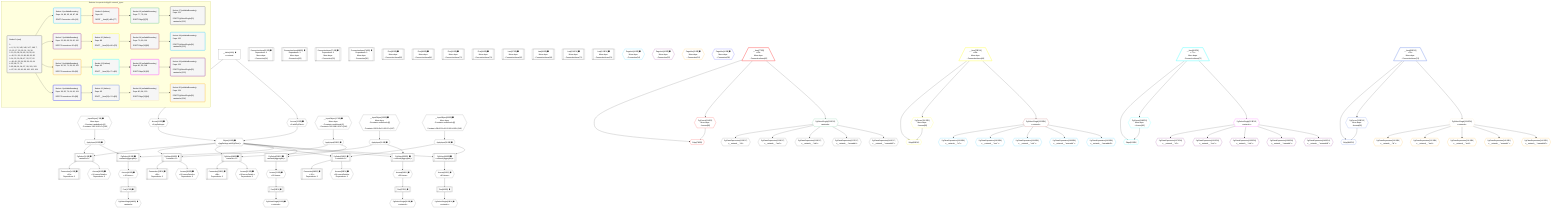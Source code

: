 %%{init: {'themeVariables': { 'fontSize': '12px'}}}%%
graph TD
    classDef path fill:#eee,stroke:#000,color:#000
    classDef plan fill:#fff,stroke-width:1px,color:#000
    classDef itemplan fill:#fff,stroke-width:2px,color:#000
    classDef unbatchedplan fill:#dff,stroke-width:1px,color:#000
    classDef sideeffectplan fill:#fcc,stroke-width:2px,color:#000
    classDef bucket fill:#f6f6f6,color:#000,stroke-width:2px,text-align:left

    subgraph "Buckets for queries/v4/pg11.network_types"
    Bucket0("Bucket 0 (root)<br /><br />1: <br />ᐳ: 6, 11, 12, 145, 146, 147, 148, 7, 13, 15, 17, 23, 25, 31, 33, 39<br />2: 10, 20, 28, 36, 45, 50, 55, 60<br />ᐳ: 46, 51, 56, 61, 86, 89, 92, 95<br />3: 14, 22, 30, 38, 47, 52, 57, 62<br />ᐳ: 48, 49, 53, 54, 58, 59, 63, 64<br />4: 65, 68, 71, 74<br />5: 85, 88, 91, 94, 97, 99, 101, 103<br />ᐳ: 87, 90, 93, 96, 98, 100, 102, 104"):::bucket
    Bucket1("Bucket 1 (nullableBoundary)<br />Deps: 14, 86, 65, 49, 87, 98<br /><br />ROOT Connectionᐸ10ᐳ[14]"):::bucket
    Bucket2("Bucket 2 (nullableBoundary)<br />Deps: 22, 89, 68, 54, 90, 100<br /><br />ROOT Connectionᐸ20ᐳ[22]"):::bucket
    Bucket3("Bucket 3 (nullableBoundary)<br />Deps: 30, 92, 71, 59, 93, 102<br /><br />ROOT Connectionᐸ28ᐳ[30]"):::bucket
    Bucket4("Bucket 4 (nullableBoundary)<br />Deps: 38, 95, 74, 64, 96, 104<br /><br />ROOT Connectionᐸ36ᐳ[38]"):::bucket
    Bucket9("Bucket 9 (listItem)<br />Deps: 86<br /><br />ROOT __Item{9}ᐸ65ᐳ[77]"):::bucket
    Bucket10("Bucket 10 (listItem)<br />Deps: 89<br /><br />ROOT __Item{10}ᐸ68ᐳ[79]"):::bucket
    Bucket11("Bucket 11 (listItem)<br />Deps: 92<br /><br />ROOT __Item{11}ᐸ71ᐳ[81]"):::bucket
    Bucket12("Bucket 12 (listItem)<br />Deps: 95<br /><br />ROOT __Item{12}ᐸ74ᐳ[83]"):::bucket
    Bucket13("Bucket 13 (nullableBoundary)<br />Deps: 77, 78, 114<br /><br />ROOT Edge{9}[78]"):::bucket
    Bucket14("Bucket 14 (nullableBoundary)<br />Deps: 79, 80, 116<br /><br />ROOT Edge{10}[80]"):::bucket
    Bucket15("Bucket 15 (nullableBoundary)<br />Deps: 81, 82, 118<br /><br />ROOT Edge{11}[82]"):::bucket
    Bucket16("Bucket 16 (nullableBoundary)<br />Deps: 83, 84, 120<br /><br />ROOT Edge{12}[84]"):::bucket
    Bucket17("Bucket 17 (nullableBoundary)<br />Deps: 121<br /><br />ROOT PgSelectSingle{13}ᐸnetworkᐳ[121]"):::bucket
    Bucket18("Bucket 18 (nullableBoundary)<br />Deps: 122<br /><br />ROOT PgSelectSingle{14}ᐸnetworkᐳ[122]"):::bucket
    Bucket19("Bucket 19 (nullableBoundary)<br />Deps: 123<br /><br />ROOT PgSelectSingle{15}ᐸnetworkᐳ[123]"):::bucket
    Bucket20("Bucket 20 (nullableBoundary)<br />Deps: 124<br /><br />ROOT PgSelectSingle{16}ᐸnetworkᐳ[124]"):::bucket
    end
    Bucket0 --> Bucket1 & Bucket2 & Bucket3 & Bucket4
    Bucket1 --> Bucket9
    Bucket2 --> Bucket10
    Bucket3 --> Bucket11
    Bucket4 --> Bucket12
    Bucket9 --> Bucket13
    Bucket10 --> Bucket14
    Bucket11 --> Bucket15
    Bucket12 --> Bucket16
    Bucket13 --> Bucket17
    Bucket14 --> Bucket18
    Bucket15 --> Bucket19
    Bucket16 --> Bucket20

    %% plan dependencies
    __InputObject7{{"__InputObject[7∈0] ➊<br />More deps:<br />- Constantᐸundefinedᐳ[6]<br />- Constantᐸ'192.168.0.0'ᐳ[145]"}}:::plan
    PgSelect10[["PgSelect[10∈0] ➊<br />ᐸnetwork+1ᐳ"]]:::plan
    Object13{{"Object[13∈0] ➊<br />ᐸ{pgSettings,withPgClient}ᐳ"}}:::plan
    ApplyInput15{{"ApplyInput[15∈0] ➊"}}:::plan
    Object13 & ApplyInput15 --> PgSelect10
    Access11{{"Access[11∈0] ➊<br />ᐸ2.pgSettingsᐳ"}}:::plan
    Access12{{"Access[12∈0] ➊<br />ᐸ2.withPgClientᐳ"}}:::plan
    Access11 & Access12 --> Object13
    __InputObject17{{"__InputObject[17∈0] ➊<br />More deps:<br />- Constantᐸundefinedᐳ[6]<br />- Constantᐸ'192.168.0.0/16'ᐳ[146]"}}:::plan
    PgSelect20[["PgSelect[20∈0] ➊<br />ᐸnetwork+1ᐳ"]]:::plan
    ApplyInput23{{"ApplyInput[23∈0] ➊"}}:::plan
    Object13 & ApplyInput23 --> PgSelect20
    __InputObject25{{"__InputObject[25∈0] ➊<br />More deps:<br />- Constantᐸundefinedᐳ[6]<br />- Constantᐸ'08:00:2b:01:02:03'ᐳ[147]"}}:::plan
    PgSelect28[["PgSelect[28∈0] ➊<br />ᐸnetwork+1ᐳ"]]:::plan
    ApplyInput31{{"ApplyInput[31∈0] ➊"}}:::plan
    Object13 & ApplyInput31 --> PgSelect28
    __InputObject33{{"__InputObject[33∈0] ➊<br />More deps:<br />- Constantᐸundefinedᐳ[6]<br />- Constantᐸ'08:00:2b:01:02:03:04:05'ᐳ[148]"}}:::plan
    PgSelect36[["PgSelect[36∈0] ➊<br />ᐸnetwork+1ᐳ"]]:::plan
    ApplyInput39{{"ApplyInput[39∈0] ➊"}}:::plan
    Object13 & ApplyInput39 --> PgSelect36
    PgSelect45[["PgSelect[45∈0] ➊<br />ᐸnetwork(aggregate)ᐳ"]]:::plan
    Object13 & ApplyInput15 --> PgSelect45
    PgSelect50[["PgSelect[50∈0] ➊<br />ᐸnetwork(aggregate)ᐳ"]]:::plan
    Object13 & ApplyInput23 --> PgSelect50
    PgSelect55[["PgSelect[55∈0] ➊<br />ᐸnetwork(aggregate)ᐳ"]]:::plan
    Object13 & ApplyInput31 --> PgSelect55
    PgSelect60[["PgSelect[60∈0] ➊<br />ᐸnetwork(aggregate)ᐳ"]]:::plan
    Object13 & ApplyInput39 --> PgSelect60
    __Value2["__Value[2∈0] ➊<br />ᐸcontextᐳ"]:::plan
    __Value2 --> Access11
    __Value2 --> Access12
    Connection14[["Connection[14∈0] ➊<br />ᐸ10ᐳ<br />Dependents: 2"]]:::plan
    PgSelect10 --> Connection14
    __InputObject7 --> ApplyInput15
    Connection22[["Connection[22∈0] ➊<br />ᐸ20ᐳ<br />Dependents: 2"]]:::plan
    PgSelect20 --> Connection22
    __InputObject17 --> ApplyInput23
    Connection30[["Connection[30∈0] ➊<br />ᐸ28ᐳ<br />Dependents: 2"]]:::plan
    PgSelect28 --> Connection30
    __InputObject25 --> ApplyInput31
    Connection38[["Connection[38∈0] ➊<br />ᐸ36ᐳ<br />Dependents: 2"]]:::plan
    PgSelect36 --> Connection38
    __InputObject33 --> ApplyInput39
    Access46{{"Access[46∈0] ➊<br />ᐸ45.itemsᐳ"}}:::plan
    PgSelect45 --> Access46
    First47[["First[47∈0] ➊"]]:::plan
    Access46 --> First47
    PgSelectSingle48{{"PgSelectSingle[48∈0] ➊<br />ᐸnetworkᐳ"}}:::plan
    First47 --> PgSelectSingle48
    Access51{{"Access[51∈0] ➊<br />ᐸ50.itemsᐳ"}}:::plan
    PgSelect50 --> Access51
    First52[["First[52∈0] ➊"]]:::plan
    Access51 --> First52
    PgSelectSingle53{{"PgSelectSingle[53∈0] ➊<br />ᐸnetworkᐳ"}}:::plan
    First52 --> PgSelectSingle53
    Access56{{"Access[56∈0] ➊<br />ᐸ55.itemsᐳ"}}:::plan
    PgSelect55 --> Access56
    First57[["First[57∈0] ➊"]]:::plan
    Access56 --> First57
    PgSelectSingle58{{"PgSelectSingle[58∈0] ➊<br />ᐸnetworkᐳ"}}:::plan
    First57 --> PgSelectSingle58
    Access61{{"Access[61∈0] ➊<br />ᐸ60.itemsᐳ"}}:::plan
    PgSelect60 --> Access61
    First62[["First[62∈0] ➊"]]:::plan
    Access61 --> First62
    PgSelectSingle63{{"PgSelectSingle[63∈0] ➊<br />ᐸnetworkᐳ"}}:::plan
    First62 --> PgSelectSingle63
    ConnectionItems65[["ConnectionItems[65∈0] ➊<br />Dependents: 3<br />More deps:<br />- Connection[14]"]]:::plan
    ConnectionItems68[["ConnectionItems[68∈0] ➊<br />Dependents: 3<br />More deps:<br />- Connection[22]"]]:::plan
    ConnectionItems71[["ConnectionItems[71∈0] ➊<br />Dependents: 3<br />More deps:<br />- Connection[30]"]]:::plan
    ConnectionItems74[["ConnectionItems[74∈0] ➊<br />Dependents: 3<br />More deps:<br />- Connection[38]"]]:::plan
    First85[["First[85∈0] ➊<br />More deps:<br />- ConnectionItems[65]"]]:::plan
    Access86{{"Access[86∈0] ➊<br />ᐸ10.cursorDetailsᐳ<br />Dependents: 3"}}:::plan
    PgSelect10 --> Access86
    First88[["First[88∈0] ➊<br />More deps:<br />- ConnectionItems[68]"]]:::plan
    Access89{{"Access[89∈0] ➊<br />ᐸ20.cursorDetailsᐳ<br />Dependents: 3"}}:::plan
    PgSelect20 --> Access89
    First91[["First[91∈0] ➊<br />More deps:<br />- ConnectionItems[71]"]]:::plan
    Access92{{"Access[92∈0] ➊<br />ᐸ28.cursorDetailsᐳ<br />Dependents: 3"}}:::plan
    PgSelect28 --> Access92
    First94[["First[94∈0] ➊<br />More deps:<br />- ConnectionItems[74]"]]:::plan
    Access95{{"Access[95∈0] ➊<br />ᐸ36.cursorDetailsᐳ<br />Dependents: 3"}}:::plan
    PgSelect36 --> Access95
    Last97[["Last[97∈0] ➊<br />More deps:<br />- ConnectionItems[65]"]]:::plan
    Last99[["Last[99∈0] ➊<br />More deps:<br />- ConnectionItems[68]"]]:::plan
    Last101[["Last[101∈0] ➊<br />More deps:<br />- ConnectionItems[71]"]]:::plan
    Last103[["Last[103∈0] ➊<br />More deps:<br />- ConnectionItems[74]"]]:::plan
    PageInfo41{{"PageInfo[41∈1] ➊<br />More deps:<br />- Connection[14]"}}:::plan
    PageInfo42{{"PageInfo[42∈2] ➊<br />More deps:<br />- Connection[22]"}}:::plan
    PageInfo43{{"PageInfo[43∈3] ➊<br />More deps:<br />- Connection[30]"}}:::plan
    PageInfo44{{"PageInfo[44∈4] ➊<br />More deps:<br />- Connection[38]"}}:::plan
    Edge78{{"Edge[78∈9]"}}:::plan
    __Item77[/"__Item[77∈9]<br />ᐸ65ᐳ<br />More deps:<br />- ConnectionItems[65]"\]:::itemplan
    PgCursor114{{"PgCursor[114∈9]<br />More deps:<br />- Access[86]"}}:::plan
    __Item77 & PgCursor114 --> Edge78
    __Item77 --> PgCursor114
    Edge80{{"Edge[80∈10]"}}:::plan
    __Item79[/"__Item[79∈10]<br />ᐸ68ᐳ<br />More deps:<br />- ConnectionItems[68]"\]:::itemplan
    PgCursor116{{"PgCursor[116∈10]<br />More deps:<br />- Access[89]"}}:::plan
    __Item79 & PgCursor116 --> Edge80
    __Item79 --> PgCursor116
    Edge82{{"Edge[82∈11]"}}:::plan
    __Item81[/"__Item[81∈11]<br />ᐸ71ᐳ<br />More deps:<br />- ConnectionItems[71]"\]:::itemplan
    PgCursor118{{"PgCursor[118∈11]<br />More deps:<br />- Access[92]"}}:::plan
    __Item81 & PgCursor118 --> Edge82
    __Item81 --> PgCursor118
    Edge84{{"Edge[84∈12]"}}:::plan
    __Item83[/"__Item[83∈12]<br />ᐸ74ᐳ<br />More deps:<br />- ConnectionItems[74]"\]:::itemplan
    PgCursor120{{"PgCursor[120∈12]<br />More deps:<br />- Access[95]"}}:::plan
    __Item83 & PgCursor120 --> Edge84
    __Item83 --> PgCursor120
    PgSelectSingle121{{"PgSelectSingle[121∈13]<br />ᐸnetworkᐳ"}}:::plan
    __Item77 --> PgSelectSingle121
    PgSelectSingle122{{"PgSelectSingle[122∈14]<br />ᐸnetworkᐳ"}}:::plan
    __Item79 --> PgSelectSingle122
    PgSelectSingle123{{"PgSelectSingle[123∈15]<br />ᐸnetworkᐳ"}}:::plan
    __Item81 --> PgSelectSingle123
    PgSelectSingle124{{"PgSelectSingle[124∈16]<br />ᐸnetworkᐳ"}}:::plan
    __Item83 --> PgSelectSingle124
    PgClassExpression125{{"PgClassExpression[125∈17]<br />ᐸ__network__.”id”ᐳ"}}:::plan
    PgSelectSingle121 --> PgClassExpression125
    PgClassExpression129{{"PgClassExpression[129∈17]<br />ᐸ__network__.”inet”ᐳ"}}:::plan
    PgSelectSingle121 --> PgClassExpression129
    PgClassExpression133{{"PgClassExpression[133∈17]<br />ᐸ__network__.”cidr”ᐳ"}}:::plan
    PgSelectSingle121 --> PgClassExpression133
    PgClassExpression137{{"PgClassExpression[137∈17]<br />ᐸ__network__.”macaddr”ᐳ"}}:::plan
    PgSelectSingle121 --> PgClassExpression137
    PgClassExpression141{{"PgClassExpression[141∈17]<br />ᐸ__network__.”macaddr8”ᐳ"}}:::plan
    PgSelectSingle121 --> PgClassExpression141
    PgClassExpression126{{"PgClassExpression[126∈18]<br />ᐸ__network__.”id”ᐳ"}}:::plan
    PgSelectSingle122 --> PgClassExpression126
    PgClassExpression130{{"PgClassExpression[130∈18]<br />ᐸ__network__.”inet”ᐳ"}}:::plan
    PgSelectSingle122 --> PgClassExpression130
    PgClassExpression134{{"PgClassExpression[134∈18]<br />ᐸ__network__.”cidr”ᐳ"}}:::plan
    PgSelectSingle122 --> PgClassExpression134
    PgClassExpression138{{"PgClassExpression[138∈18]<br />ᐸ__network__.”macaddr”ᐳ"}}:::plan
    PgSelectSingle122 --> PgClassExpression138
    PgClassExpression142{{"PgClassExpression[142∈18]<br />ᐸ__network__.”macaddr8”ᐳ"}}:::plan
    PgSelectSingle122 --> PgClassExpression142
    PgClassExpression127{{"PgClassExpression[127∈19]<br />ᐸ__network__.”id”ᐳ"}}:::plan
    PgSelectSingle123 --> PgClassExpression127
    PgClassExpression131{{"PgClassExpression[131∈19]<br />ᐸ__network__.”inet”ᐳ"}}:::plan
    PgSelectSingle123 --> PgClassExpression131
    PgClassExpression135{{"PgClassExpression[135∈19]<br />ᐸ__network__.”cidr”ᐳ"}}:::plan
    PgSelectSingle123 --> PgClassExpression135
    PgClassExpression139{{"PgClassExpression[139∈19]<br />ᐸ__network__.”macaddr”ᐳ"}}:::plan
    PgSelectSingle123 --> PgClassExpression139
    PgClassExpression143{{"PgClassExpression[143∈19]<br />ᐸ__network__.”macaddr8”ᐳ"}}:::plan
    PgSelectSingle123 --> PgClassExpression143
    PgClassExpression128{{"PgClassExpression[128∈20]<br />ᐸ__network__.”id”ᐳ"}}:::plan
    PgSelectSingle124 --> PgClassExpression128
    PgClassExpression132{{"PgClassExpression[132∈20]<br />ᐸ__network__.”inet”ᐳ"}}:::plan
    PgSelectSingle124 --> PgClassExpression132
    PgClassExpression136{{"PgClassExpression[136∈20]<br />ᐸ__network__.”cidr”ᐳ"}}:::plan
    PgSelectSingle124 --> PgClassExpression136
    PgClassExpression140{{"PgClassExpression[140∈20]<br />ᐸ__network__.”macaddr”ᐳ"}}:::plan
    PgSelectSingle124 --> PgClassExpression140
    PgClassExpression144{{"PgClassExpression[144∈20]<br />ᐸ__network__.”macaddr8”ᐳ"}}:::plan
    PgSelectSingle124 --> PgClassExpression144

    %% define steps
    classDef bucket0 stroke:#696969
    class Bucket0,__Value2,__InputObject7,PgSelect10,Access11,Access12,Object13,Connection14,ApplyInput15,__InputObject17,PgSelect20,Connection22,ApplyInput23,__InputObject25,PgSelect28,Connection30,ApplyInput31,__InputObject33,PgSelect36,Connection38,ApplyInput39,PgSelect45,Access46,First47,PgSelectSingle48,PgSelect50,Access51,First52,PgSelectSingle53,PgSelect55,Access56,First57,PgSelectSingle58,PgSelect60,Access61,First62,PgSelectSingle63,ConnectionItems65,ConnectionItems68,ConnectionItems71,ConnectionItems74,First85,Access86,First88,Access89,First91,Access92,First94,Access95,Last97,Last99,Last101,Last103 bucket0
    classDef bucket1 stroke:#00bfff
    class Bucket1,PageInfo41 bucket1
    classDef bucket2 stroke:#7f007f
    class Bucket2,PageInfo42 bucket2
    classDef bucket3 stroke:#ffa500
    class Bucket3,PageInfo43 bucket3
    classDef bucket4 stroke:#0000ff
    class Bucket4,PageInfo44 bucket4
    classDef bucket9 stroke:#ff0000
    class Bucket9,__Item77,Edge78,PgCursor114 bucket9
    classDef bucket10 stroke:#ffff00
    class Bucket10,__Item79,Edge80,PgCursor116 bucket10
    classDef bucket11 stroke:#00ffff
    class Bucket11,__Item81,Edge82,PgCursor118 bucket11
    classDef bucket12 stroke:#4169e1
    class Bucket12,__Item83,Edge84,PgCursor120 bucket12
    classDef bucket13 stroke:#3cb371
    class Bucket13,PgSelectSingle121 bucket13
    classDef bucket14 stroke:#a52a2a
    class Bucket14,PgSelectSingle122 bucket14
    classDef bucket15 stroke:#ff00ff
    class Bucket15,PgSelectSingle123 bucket15
    classDef bucket16 stroke:#f5deb3
    class Bucket16,PgSelectSingle124 bucket16
    classDef bucket17 stroke:#696969
    class Bucket17,PgClassExpression125,PgClassExpression129,PgClassExpression133,PgClassExpression137,PgClassExpression141 bucket17
    classDef bucket18 stroke:#00bfff
    class Bucket18,PgClassExpression126,PgClassExpression130,PgClassExpression134,PgClassExpression138,PgClassExpression142 bucket18
    classDef bucket19 stroke:#7f007f
    class Bucket19,PgClassExpression127,PgClassExpression131,PgClassExpression135,PgClassExpression139,PgClassExpression143 bucket19
    classDef bucket20 stroke:#ffa500
    class Bucket20,PgClassExpression128,PgClassExpression132,PgClassExpression136,PgClassExpression140,PgClassExpression144 bucket20